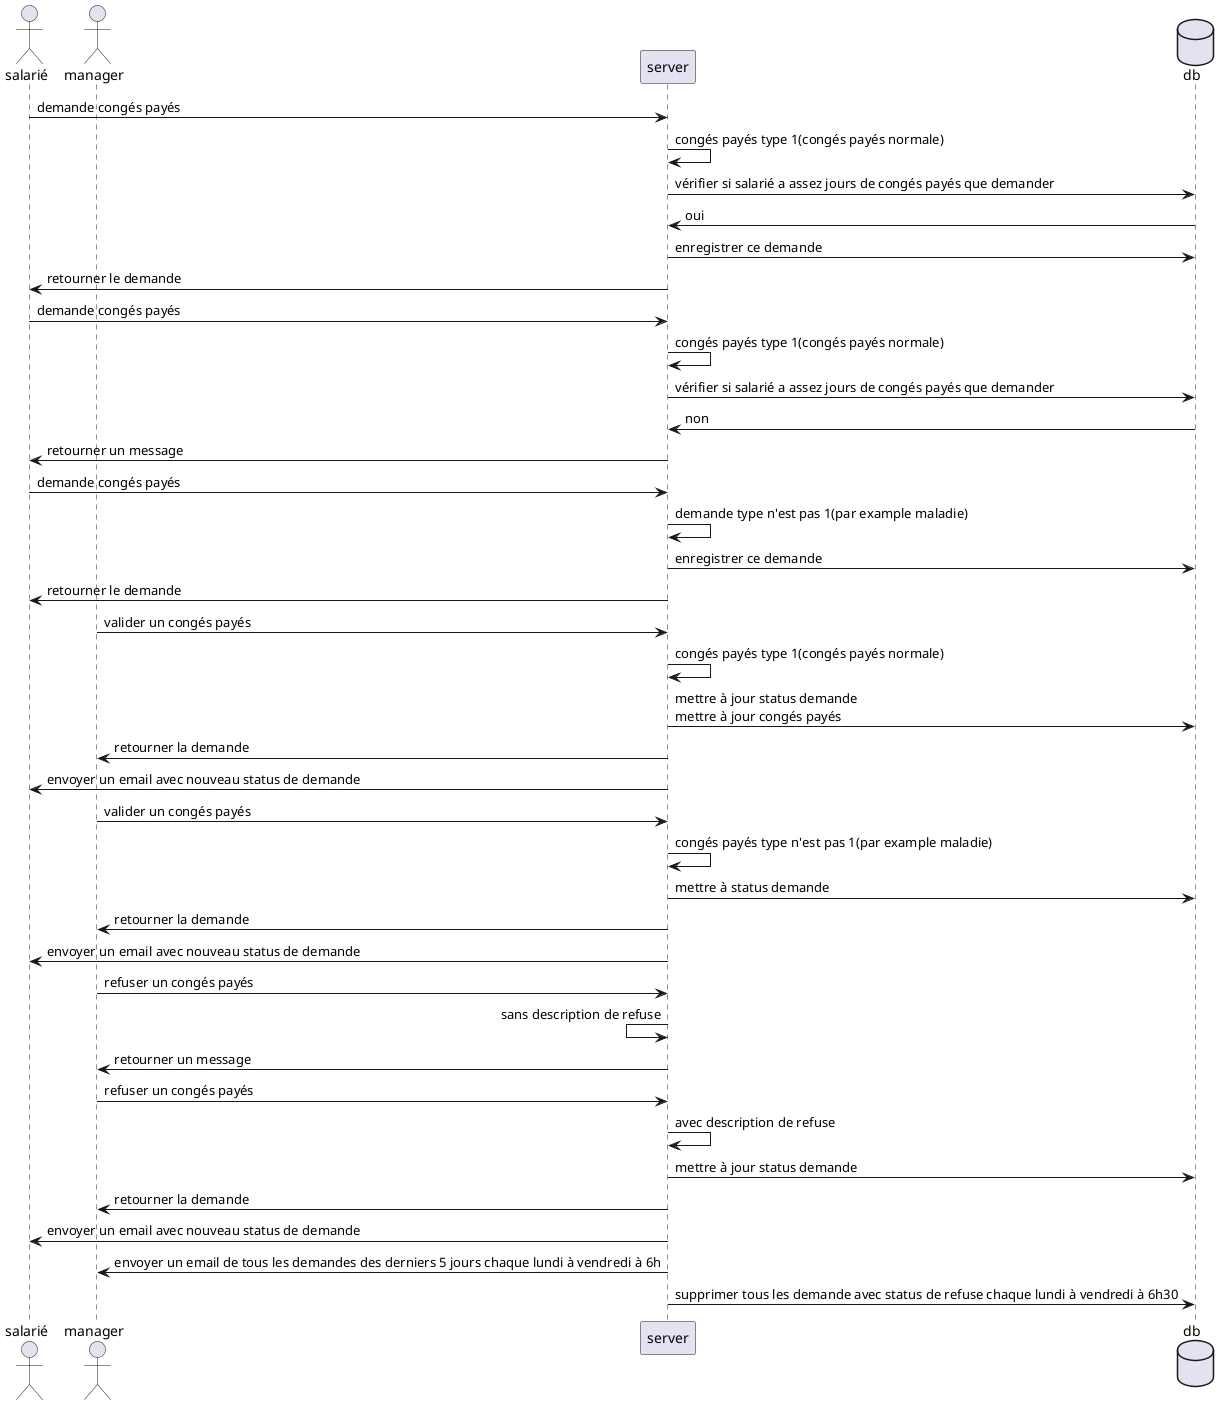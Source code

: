 @startuml
actor salarié
actor manager
participant server
database db

salarié -> server : demande congés payés
server-> server: congés payés type 1(congés payés normale)
server -> db: vérifier si salarié a assez jours de congés payés que demander
db -> server: oui 
server -> db: enregistrer ce demande 
server -> salarié: retourner le demande 

salarié -> server : demande congés payés
server-> server: congés payés type 1(congés payés normale)
server -> db: vérifier si salarié a assez jours de congés payés que demander
db -> server: non 
server -> salarié: retourner un message

salarié -> server : demande congés payés
server -> server: demande type n'est pas 1(par example maladie)
server -> db:  enregistrer ce demande
server -> salarié: retourner le demande 

manager -> server: valider un congés payés
server -> server: congés payés type 1(congés payés normale)
server -> db: mettre à jour status demande \nmettre à jour congés payés
server -> manager: retourner la demande
server -> salarié: envoyer un email avec nouveau status de demande

manager -> server: valider un congés payés
server -> server: congés payés type n'est pas 1(par example maladie)
server -> db: mettre à status demande
server -> manager: retourner la demande
server -> salarié: envoyer un email avec nouveau status de demande

manager -> server: refuser un congés payés
server <- server: sans description de refuse
server -> manager: retourner un message

manager -> server: refuser un congés payés
server -> server: avec description de refuse
server -> db: mettre à jour status demande
server -> manager: retourner la demande
server -> salarié: envoyer un email avec nouveau status de demande


server -> manager: envoyer un email de tous les demandes des derniers 5 jours chaque lundi à vendredi à 6h 
server -> db: supprimer tous les demande avec status de refuse chaque lundi à vendredi à 6h30
@enduml